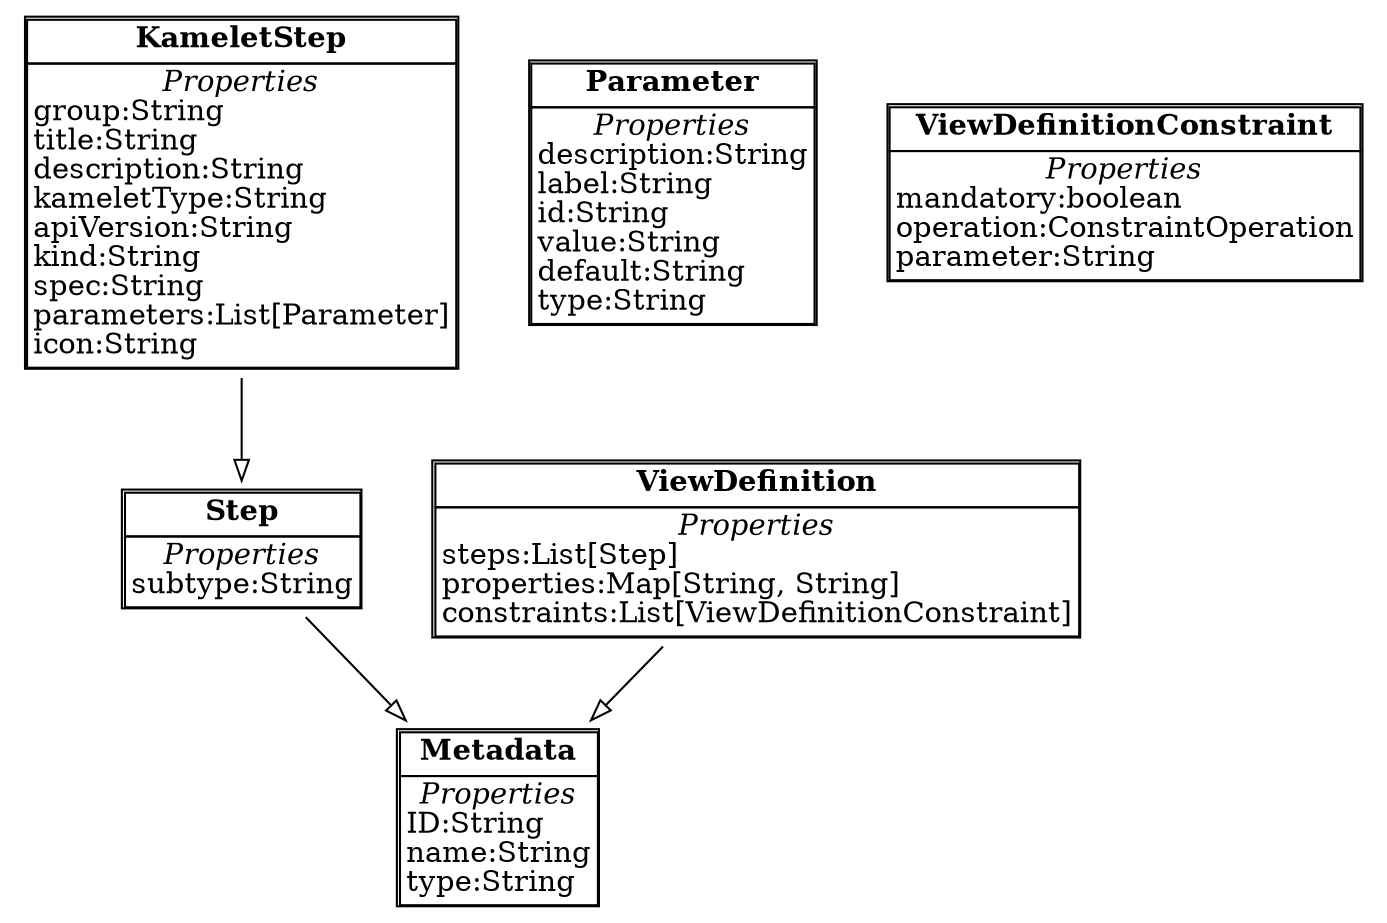 digraph ClassDiagram {
	node [shape=plaintext]
	edge [arrowhead=empty];

"Metadata" [ label = <<TABLE CELLSPACING="0">
	<TR><TD><B>Metadata</B></TD></TR>
	<TR><TD><I>Properties</I><BR/>
ID:String<BR align="left" />name:String<BR align="left" />type:String<BR align="left" />

</TD></TR>


</TABLE>>]


"Parameter" [ label = <<TABLE CELLSPACING="0">
	<TR><TD><B>Parameter</B></TD></TR>
	<TR><TD><I>Properties</I><BR/>
description:String<BR align="left" />label:String<BR align="left" />id:String<BR align="left" />value:String<BR align="left" />default:String<BR align="left" />type:String<BR align="left" />

</TD></TR>


</TABLE>>]


"Step" [ label = <<TABLE CELLSPACING="0">
	<TR><TD><B>Step</B></TD></TR>
	<TR><TD><I>Properties</I><BR/>
subtype:String<BR align="left" />

</TD></TR>


</TABLE>>]

	"Step" -> "Metadata"

"KameletStep" [ label = <<TABLE CELLSPACING="0">
	<TR><TD><B>KameletStep</B></TD></TR>
	<TR><TD><I>Properties</I><BR/>
group:String<BR align="left" />title:String<BR align="left" />description:String<BR align="left" />kameletType:String<BR align="left" />apiVersion:String<BR align="left" />kind:String<BR align="left" />spec:String<BR align="left" />parameters:List[Parameter]<BR align="left" />icon:String<BR align="left" />

</TD></TR>


</TABLE>>]

	"KameletStep" -> "Step"

"ViewDefinition" [ label = <<TABLE CELLSPACING="0">
	<TR><TD><B>ViewDefinition</B></TD></TR>
	<TR><TD><I>Properties</I><BR/>
steps:List[Step]<BR align="left" />properties:Map[String, String]<BR align="left" />constraints:List[ViewDefinitionConstraint]<BR align="left" />

</TD></TR>


</TABLE>>]

	"ViewDefinition" -> "Metadata"

"ViewDefinitionConstraint" [ label = <<TABLE CELLSPACING="0">
	<TR><TD><B>ViewDefinitionConstraint</B></TD></TR>
	<TR><TD><I>Properties</I><BR/>
mandatory:boolean<BR align="left" />operation:ConstraintOperation<BR align="left" />parameter:String<BR align="left" />

</TD></TR>


</TABLE>>]




}

